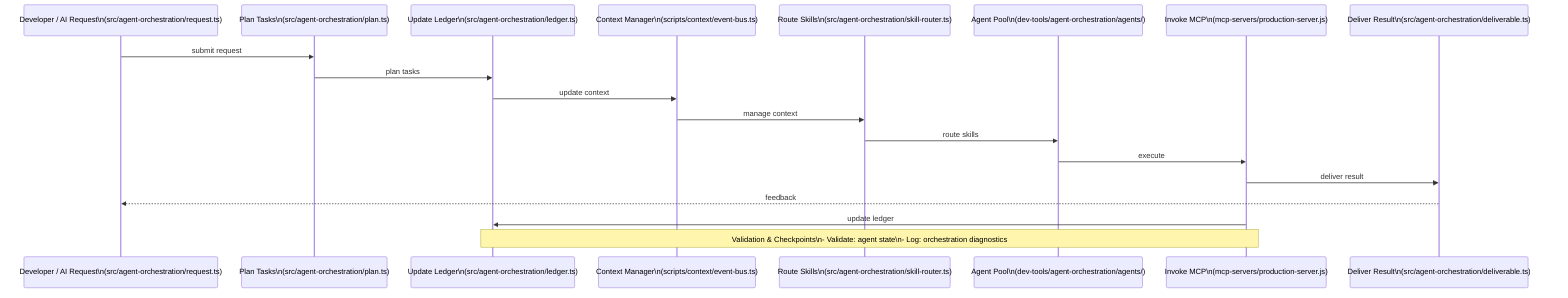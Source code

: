 ---
id: agent-orchestration
intent: Agent Orchestration Sequence (modular, agentic, with stable node IDs)
context: |
  Sequence diagram showing agent orchestration: request intake, planning, context management, skill routing, execution, and feedback. Uses shared snippet blocks for node consistency.
---
sequenceDiagram
    participant REQUEST as Developer / AI Request\n(src/agent-orchestration/request.ts)
    participant PLAN as Plan Tasks\n(src/agent-orchestration/plan.ts)
    participant LEDGER as Update Ledger\n(src/agent-orchestration/ledger.ts)
    participant CONTEXT_MGR as Context Manager\n(scripts/context/event-bus.ts)
    participant SKILL_ROUTER as Route Skills\n(src/agent-orchestration/skill-router.ts)
    participant AGENT_POOL as Agent Pool\n(dev-tools/agent-orchestration/agents/)
    participant MCP_BRIDGE as Invoke MCP\n(mcp-servers/production-server.js)
    participant DELIVERABLE as Deliver Result\n(src/agent-orchestration/deliverable.ts)

    REQUEST->>PLAN: submit request
    PLAN->>LEDGER: plan tasks
    LEDGER->>CONTEXT_MGR: update context
    CONTEXT_MGR->>SKILL_ROUTER: manage context
    SKILL_ROUTER->>AGENT_POOL: route skills
    AGENT_POOL->>MCP_BRIDGE: execute
    MCP_BRIDGE->>DELIVERABLE: deliver result
    DELIVERABLE-->>REQUEST: feedback
    MCP_BRIDGE->>LEDGER: update ledger

    %% Validation checkpoint
    Note over MCP_BRIDGE,LEDGER: Validation & Checkpoints\n- Validate: agent state\n- Log: orchestration diagnostics